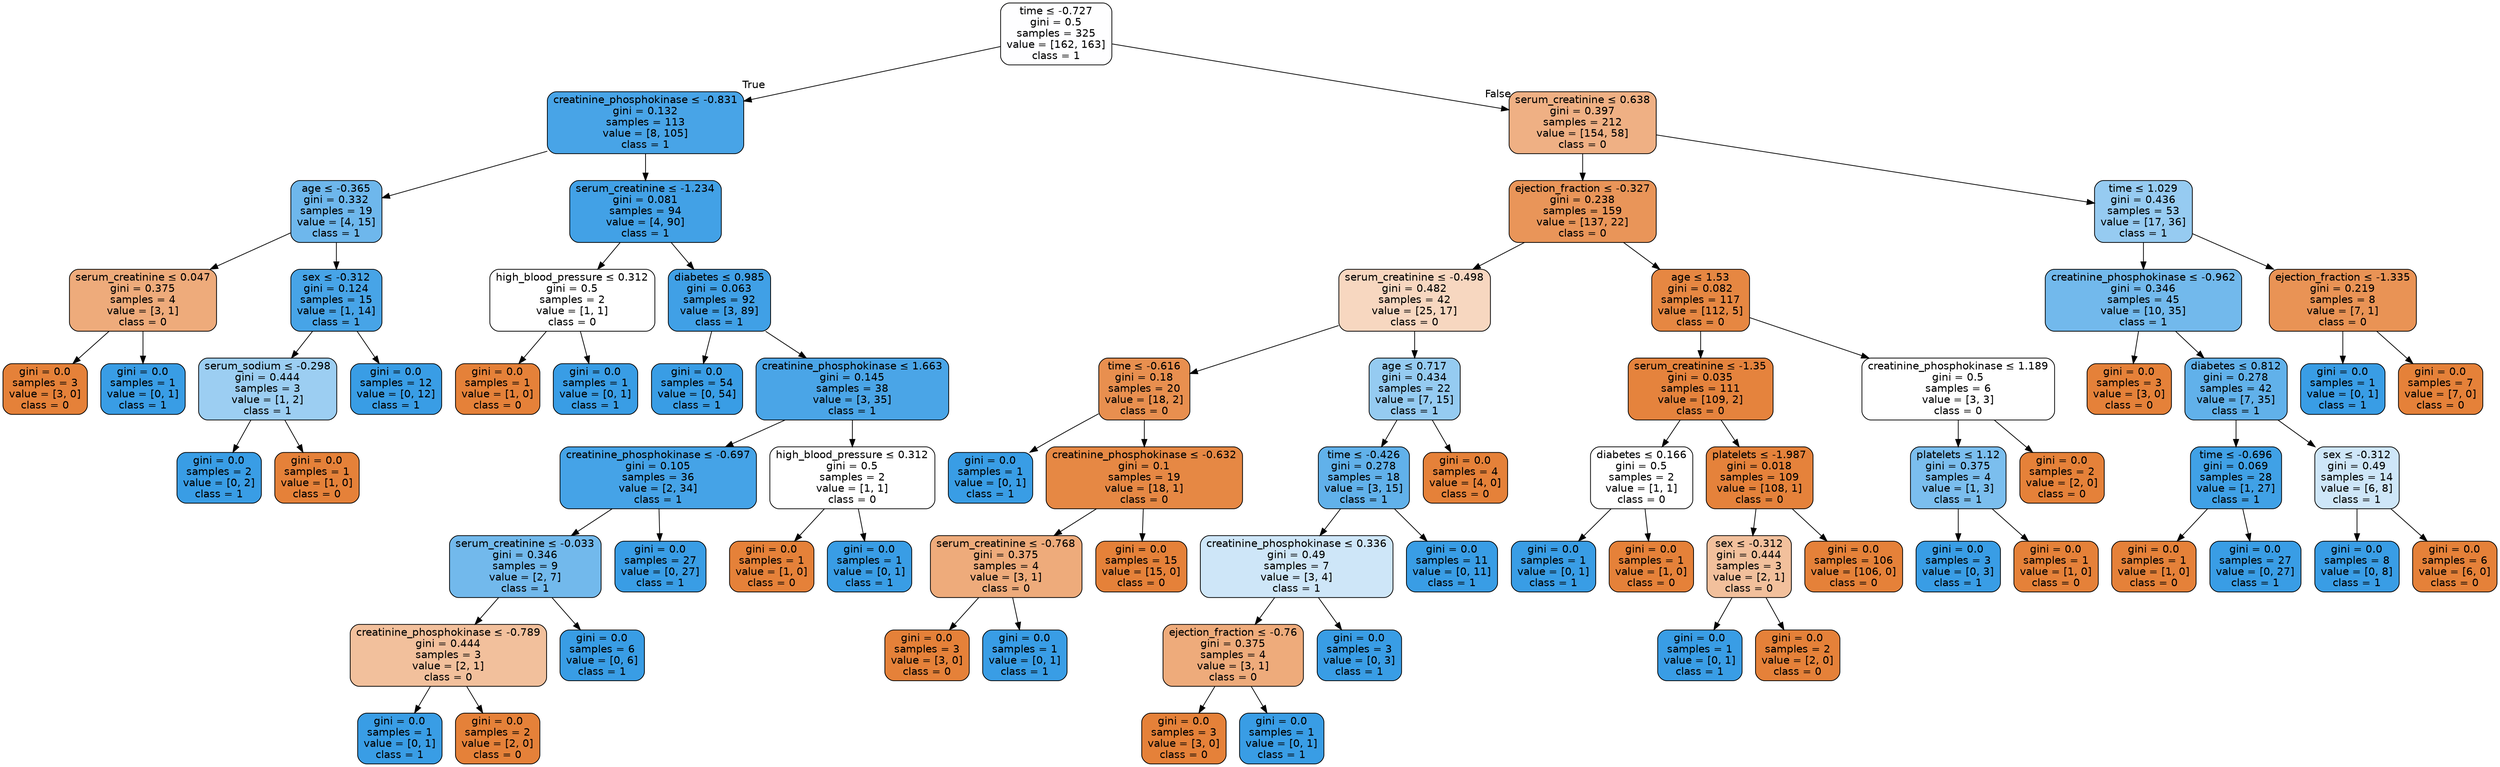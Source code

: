 digraph Tree {
node [shape=box, style="filled, rounded", color="black", fontname=helvetica] ;
edge [fontname=helvetica] ;
0 [label=<time &le; -0.727<br/>gini = 0.5<br/>samples = 325<br/>value = [162, 163]<br/>class = 1>, fillcolor="#fefeff"] ;
1 [label=<creatinine_phosphokinase &le; -0.831<br/>gini = 0.132<br/>samples = 113<br/>value = [8, 105]<br/>class = 1>, fillcolor="#48a4e7"] ;
0 -> 1 [labeldistance=2.5, labelangle=45, headlabel="True"] ;
2 [label=<age &le; -0.365<br/>gini = 0.332<br/>samples = 19<br/>value = [4, 15]<br/>class = 1>, fillcolor="#6eb7ec"] ;
1 -> 2 ;
3 [label=<serum_creatinine &le; 0.047<br/>gini = 0.375<br/>samples = 4<br/>value = [3, 1]<br/>class = 0>, fillcolor="#eeab7b"] ;
2 -> 3 ;
4 [label=<gini = 0.0<br/>samples = 3<br/>value = [3, 0]<br/>class = 0>, fillcolor="#e58139"] ;
3 -> 4 ;
5 [label=<gini = 0.0<br/>samples = 1<br/>value = [0, 1]<br/>class = 1>, fillcolor="#399de5"] ;
3 -> 5 ;
6 [label=<sex &le; -0.312<br/>gini = 0.124<br/>samples = 15<br/>value = [1, 14]<br/>class = 1>, fillcolor="#47a4e7"] ;
2 -> 6 ;
7 [label=<serum_sodium &le; -0.298<br/>gini = 0.444<br/>samples = 3<br/>value = [1, 2]<br/>class = 1>, fillcolor="#9ccef2"] ;
6 -> 7 ;
8 [label=<gini = 0.0<br/>samples = 2<br/>value = [0, 2]<br/>class = 1>, fillcolor="#399de5"] ;
7 -> 8 ;
9 [label=<gini = 0.0<br/>samples = 1<br/>value = [1, 0]<br/>class = 0>, fillcolor="#e58139"] ;
7 -> 9 ;
10 [label=<gini = 0.0<br/>samples = 12<br/>value = [0, 12]<br/>class = 1>, fillcolor="#399de5"] ;
6 -> 10 ;
11 [label=<serum_creatinine &le; -1.234<br/>gini = 0.081<br/>samples = 94<br/>value = [4, 90]<br/>class = 1>, fillcolor="#42a1e6"] ;
1 -> 11 ;
12 [label=<high_blood_pressure &le; 0.312<br/>gini = 0.5<br/>samples = 2<br/>value = [1, 1]<br/>class = 0>, fillcolor="#ffffff"] ;
11 -> 12 ;
13 [label=<gini = 0.0<br/>samples = 1<br/>value = [1, 0]<br/>class = 0>, fillcolor="#e58139"] ;
12 -> 13 ;
14 [label=<gini = 0.0<br/>samples = 1<br/>value = [0, 1]<br/>class = 1>, fillcolor="#399de5"] ;
12 -> 14 ;
15 [label=<diabetes &le; 0.985<br/>gini = 0.063<br/>samples = 92<br/>value = [3, 89]<br/>class = 1>, fillcolor="#40a0e6"] ;
11 -> 15 ;
16 [label=<gini = 0.0<br/>samples = 54<br/>value = [0, 54]<br/>class = 1>, fillcolor="#399de5"] ;
15 -> 16 ;
17 [label=<creatinine_phosphokinase &le; 1.663<br/>gini = 0.145<br/>samples = 38<br/>value = [3, 35]<br/>class = 1>, fillcolor="#4aa5e7"] ;
15 -> 17 ;
18 [label=<creatinine_phosphokinase &le; -0.697<br/>gini = 0.105<br/>samples = 36<br/>value = [2, 34]<br/>class = 1>, fillcolor="#45a3e7"] ;
17 -> 18 ;
19 [label=<serum_creatinine &le; -0.033<br/>gini = 0.346<br/>samples = 9<br/>value = [2, 7]<br/>class = 1>, fillcolor="#72b9ec"] ;
18 -> 19 ;
20 [label=<creatinine_phosphokinase &le; -0.789<br/>gini = 0.444<br/>samples = 3<br/>value = [2, 1]<br/>class = 0>, fillcolor="#f2c09c"] ;
19 -> 20 ;
21 [label=<gini = 0.0<br/>samples = 1<br/>value = [0, 1]<br/>class = 1>, fillcolor="#399de5"] ;
20 -> 21 ;
22 [label=<gini = 0.0<br/>samples = 2<br/>value = [2, 0]<br/>class = 0>, fillcolor="#e58139"] ;
20 -> 22 ;
23 [label=<gini = 0.0<br/>samples = 6<br/>value = [0, 6]<br/>class = 1>, fillcolor="#399de5"] ;
19 -> 23 ;
24 [label=<gini = 0.0<br/>samples = 27<br/>value = [0, 27]<br/>class = 1>, fillcolor="#399de5"] ;
18 -> 24 ;
25 [label=<high_blood_pressure &le; 0.312<br/>gini = 0.5<br/>samples = 2<br/>value = [1, 1]<br/>class = 0>, fillcolor="#ffffff"] ;
17 -> 25 ;
26 [label=<gini = 0.0<br/>samples = 1<br/>value = [1, 0]<br/>class = 0>, fillcolor="#e58139"] ;
25 -> 26 ;
27 [label=<gini = 0.0<br/>samples = 1<br/>value = [0, 1]<br/>class = 1>, fillcolor="#399de5"] ;
25 -> 27 ;
28 [label=<serum_creatinine &le; 0.638<br/>gini = 0.397<br/>samples = 212<br/>value = [154, 58]<br/>class = 0>, fillcolor="#efb084"] ;
0 -> 28 [labeldistance=2.5, labelangle=-45, headlabel="False"] ;
29 [label=<ejection_fraction &le; -0.327<br/>gini = 0.238<br/>samples = 159<br/>value = [137, 22]<br/>class = 0>, fillcolor="#e99559"] ;
28 -> 29 ;
30 [label=<serum_creatinine &le; -0.498<br/>gini = 0.482<br/>samples = 42<br/>value = [25, 17]<br/>class = 0>, fillcolor="#f7d7c0"] ;
29 -> 30 ;
31 [label=<time &le; -0.616<br/>gini = 0.18<br/>samples = 20<br/>value = [18, 2]<br/>class = 0>, fillcolor="#e88f4f"] ;
30 -> 31 ;
32 [label=<gini = 0.0<br/>samples = 1<br/>value = [0, 1]<br/>class = 1>, fillcolor="#399de5"] ;
31 -> 32 ;
33 [label=<creatinine_phosphokinase &le; -0.632<br/>gini = 0.1<br/>samples = 19<br/>value = [18, 1]<br/>class = 0>, fillcolor="#e68844"] ;
31 -> 33 ;
34 [label=<serum_creatinine &le; -0.768<br/>gini = 0.375<br/>samples = 4<br/>value = [3, 1]<br/>class = 0>, fillcolor="#eeab7b"] ;
33 -> 34 ;
35 [label=<gini = 0.0<br/>samples = 3<br/>value = [3, 0]<br/>class = 0>, fillcolor="#e58139"] ;
34 -> 35 ;
36 [label=<gini = 0.0<br/>samples = 1<br/>value = [0, 1]<br/>class = 1>, fillcolor="#399de5"] ;
34 -> 36 ;
37 [label=<gini = 0.0<br/>samples = 15<br/>value = [15, 0]<br/>class = 0>, fillcolor="#e58139"] ;
33 -> 37 ;
38 [label=<age &le; 0.717<br/>gini = 0.434<br/>samples = 22<br/>value = [7, 15]<br/>class = 1>, fillcolor="#95cbf1"] ;
30 -> 38 ;
39 [label=<time &le; -0.426<br/>gini = 0.278<br/>samples = 18<br/>value = [3, 15]<br/>class = 1>, fillcolor="#61b1ea"] ;
38 -> 39 ;
40 [label=<creatinine_phosphokinase &le; 0.336<br/>gini = 0.49<br/>samples = 7<br/>value = [3, 4]<br/>class = 1>, fillcolor="#cee6f8"] ;
39 -> 40 ;
41 [label=<ejection_fraction &le; -0.76<br/>gini = 0.375<br/>samples = 4<br/>value = [3, 1]<br/>class = 0>, fillcolor="#eeab7b"] ;
40 -> 41 ;
42 [label=<gini = 0.0<br/>samples = 3<br/>value = [3, 0]<br/>class = 0>, fillcolor="#e58139"] ;
41 -> 42 ;
43 [label=<gini = 0.0<br/>samples = 1<br/>value = [0, 1]<br/>class = 1>, fillcolor="#399de5"] ;
41 -> 43 ;
44 [label=<gini = 0.0<br/>samples = 3<br/>value = [0, 3]<br/>class = 1>, fillcolor="#399de5"] ;
40 -> 44 ;
45 [label=<gini = 0.0<br/>samples = 11<br/>value = [0, 11]<br/>class = 1>, fillcolor="#399de5"] ;
39 -> 45 ;
46 [label=<gini = 0.0<br/>samples = 4<br/>value = [4, 0]<br/>class = 0>, fillcolor="#e58139"] ;
38 -> 46 ;
47 [label=<age &le; 1.53<br/>gini = 0.082<br/>samples = 117<br/>value = [112, 5]<br/>class = 0>, fillcolor="#e68742"] ;
29 -> 47 ;
48 [label=<serum_creatinine &le; -1.35<br/>gini = 0.035<br/>samples = 111<br/>value = [109, 2]<br/>class = 0>, fillcolor="#e5833d"] ;
47 -> 48 ;
49 [label=<diabetes &le; 0.166<br/>gini = 0.5<br/>samples = 2<br/>value = [1, 1]<br/>class = 0>, fillcolor="#ffffff"] ;
48 -> 49 ;
50 [label=<gini = 0.0<br/>samples = 1<br/>value = [0, 1]<br/>class = 1>, fillcolor="#399de5"] ;
49 -> 50 ;
51 [label=<gini = 0.0<br/>samples = 1<br/>value = [1, 0]<br/>class = 0>, fillcolor="#e58139"] ;
49 -> 51 ;
52 [label=<platelets &le; -1.987<br/>gini = 0.018<br/>samples = 109<br/>value = [108, 1]<br/>class = 0>, fillcolor="#e5823b"] ;
48 -> 52 ;
53 [label=<sex &le; -0.312<br/>gini = 0.444<br/>samples = 3<br/>value = [2, 1]<br/>class = 0>, fillcolor="#f2c09c"] ;
52 -> 53 ;
54 [label=<gini = 0.0<br/>samples = 1<br/>value = [0, 1]<br/>class = 1>, fillcolor="#399de5"] ;
53 -> 54 ;
55 [label=<gini = 0.0<br/>samples = 2<br/>value = [2, 0]<br/>class = 0>, fillcolor="#e58139"] ;
53 -> 55 ;
56 [label=<gini = 0.0<br/>samples = 106<br/>value = [106, 0]<br/>class = 0>, fillcolor="#e58139"] ;
52 -> 56 ;
57 [label=<creatinine_phosphokinase &le; 1.189<br/>gini = 0.5<br/>samples = 6<br/>value = [3, 3]<br/>class = 0>, fillcolor="#ffffff"] ;
47 -> 57 ;
58 [label=<platelets &le; 1.12<br/>gini = 0.375<br/>samples = 4<br/>value = [1, 3]<br/>class = 1>, fillcolor="#7bbeee"] ;
57 -> 58 ;
59 [label=<gini = 0.0<br/>samples = 3<br/>value = [0, 3]<br/>class = 1>, fillcolor="#399de5"] ;
58 -> 59 ;
60 [label=<gini = 0.0<br/>samples = 1<br/>value = [1, 0]<br/>class = 0>, fillcolor="#e58139"] ;
58 -> 60 ;
61 [label=<gini = 0.0<br/>samples = 2<br/>value = [2, 0]<br/>class = 0>, fillcolor="#e58139"] ;
57 -> 61 ;
62 [label=<time &le; 1.029<br/>gini = 0.436<br/>samples = 53<br/>value = [17, 36]<br/>class = 1>, fillcolor="#96cbf1"] ;
28 -> 62 ;
63 [label=<creatinine_phosphokinase &le; -0.962<br/>gini = 0.346<br/>samples = 45<br/>value = [10, 35]<br/>class = 1>, fillcolor="#72b9ec"] ;
62 -> 63 ;
64 [label=<gini = 0.0<br/>samples = 3<br/>value = [3, 0]<br/>class = 0>, fillcolor="#e58139"] ;
63 -> 64 ;
65 [label=<diabetes &le; 0.812<br/>gini = 0.278<br/>samples = 42<br/>value = [7, 35]<br/>class = 1>, fillcolor="#61b1ea"] ;
63 -> 65 ;
66 [label=<time &le; -0.696<br/>gini = 0.069<br/>samples = 28<br/>value = [1, 27]<br/>class = 1>, fillcolor="#40a1e6"] ;
65 -> 66 ;
67 [label=<gini = 0.0<br/>samples = 1<br/>value = [1, 0]<br/>class = 0>, fillcolor="#e58139"] ;
66 -> 67 ;
68 [label=<gini = 0.0<br/>samples = 27<br/>value = [0, 27]<br/>class = 1>, fillcolor="#399de5"] ;
66 -> 68 ;
69 [label=<sex &le; -0.312<br/>gini = 0.49<br/>samples = 14<br/>value = [6, 8]<br/>class = 1>, fillcolor="#cee6f8"] ;
65 -> 69 ;
70 [label=<gini = 0.0<br/>samples = 8<br/>value = [0, 8]<br/>class = 1>, fillcolor="#399de5"] ;
69 -> 70 ;
71 [label=<gini = 0.0<br/>samples = 6<br/>value = [6, 0]<br/>class = 0>, fillcolor="#e58139"] ;
69 -> 71 ;
72 [label=<ejection_fraction &le; -1.335<br/>gini = 0.219<br/>samples = 8<br/>value = [7, 1]<br/>class = 0>, fillcolor="#e99355"] ;
62 -> 72 ;
73 [label=<gini = 0.0<br/>samples = 1<br/>value = [0, 1]<br/>class = 1>, fillcolor="#399de5"] ;
72 -> 73 ;
74 [label=<gini = 0.0<br/>samples = 7<br/>value = [7, 0]<br/>class = 0>, fillcolor="#e58139"] ;
72 -> 74 ;
}